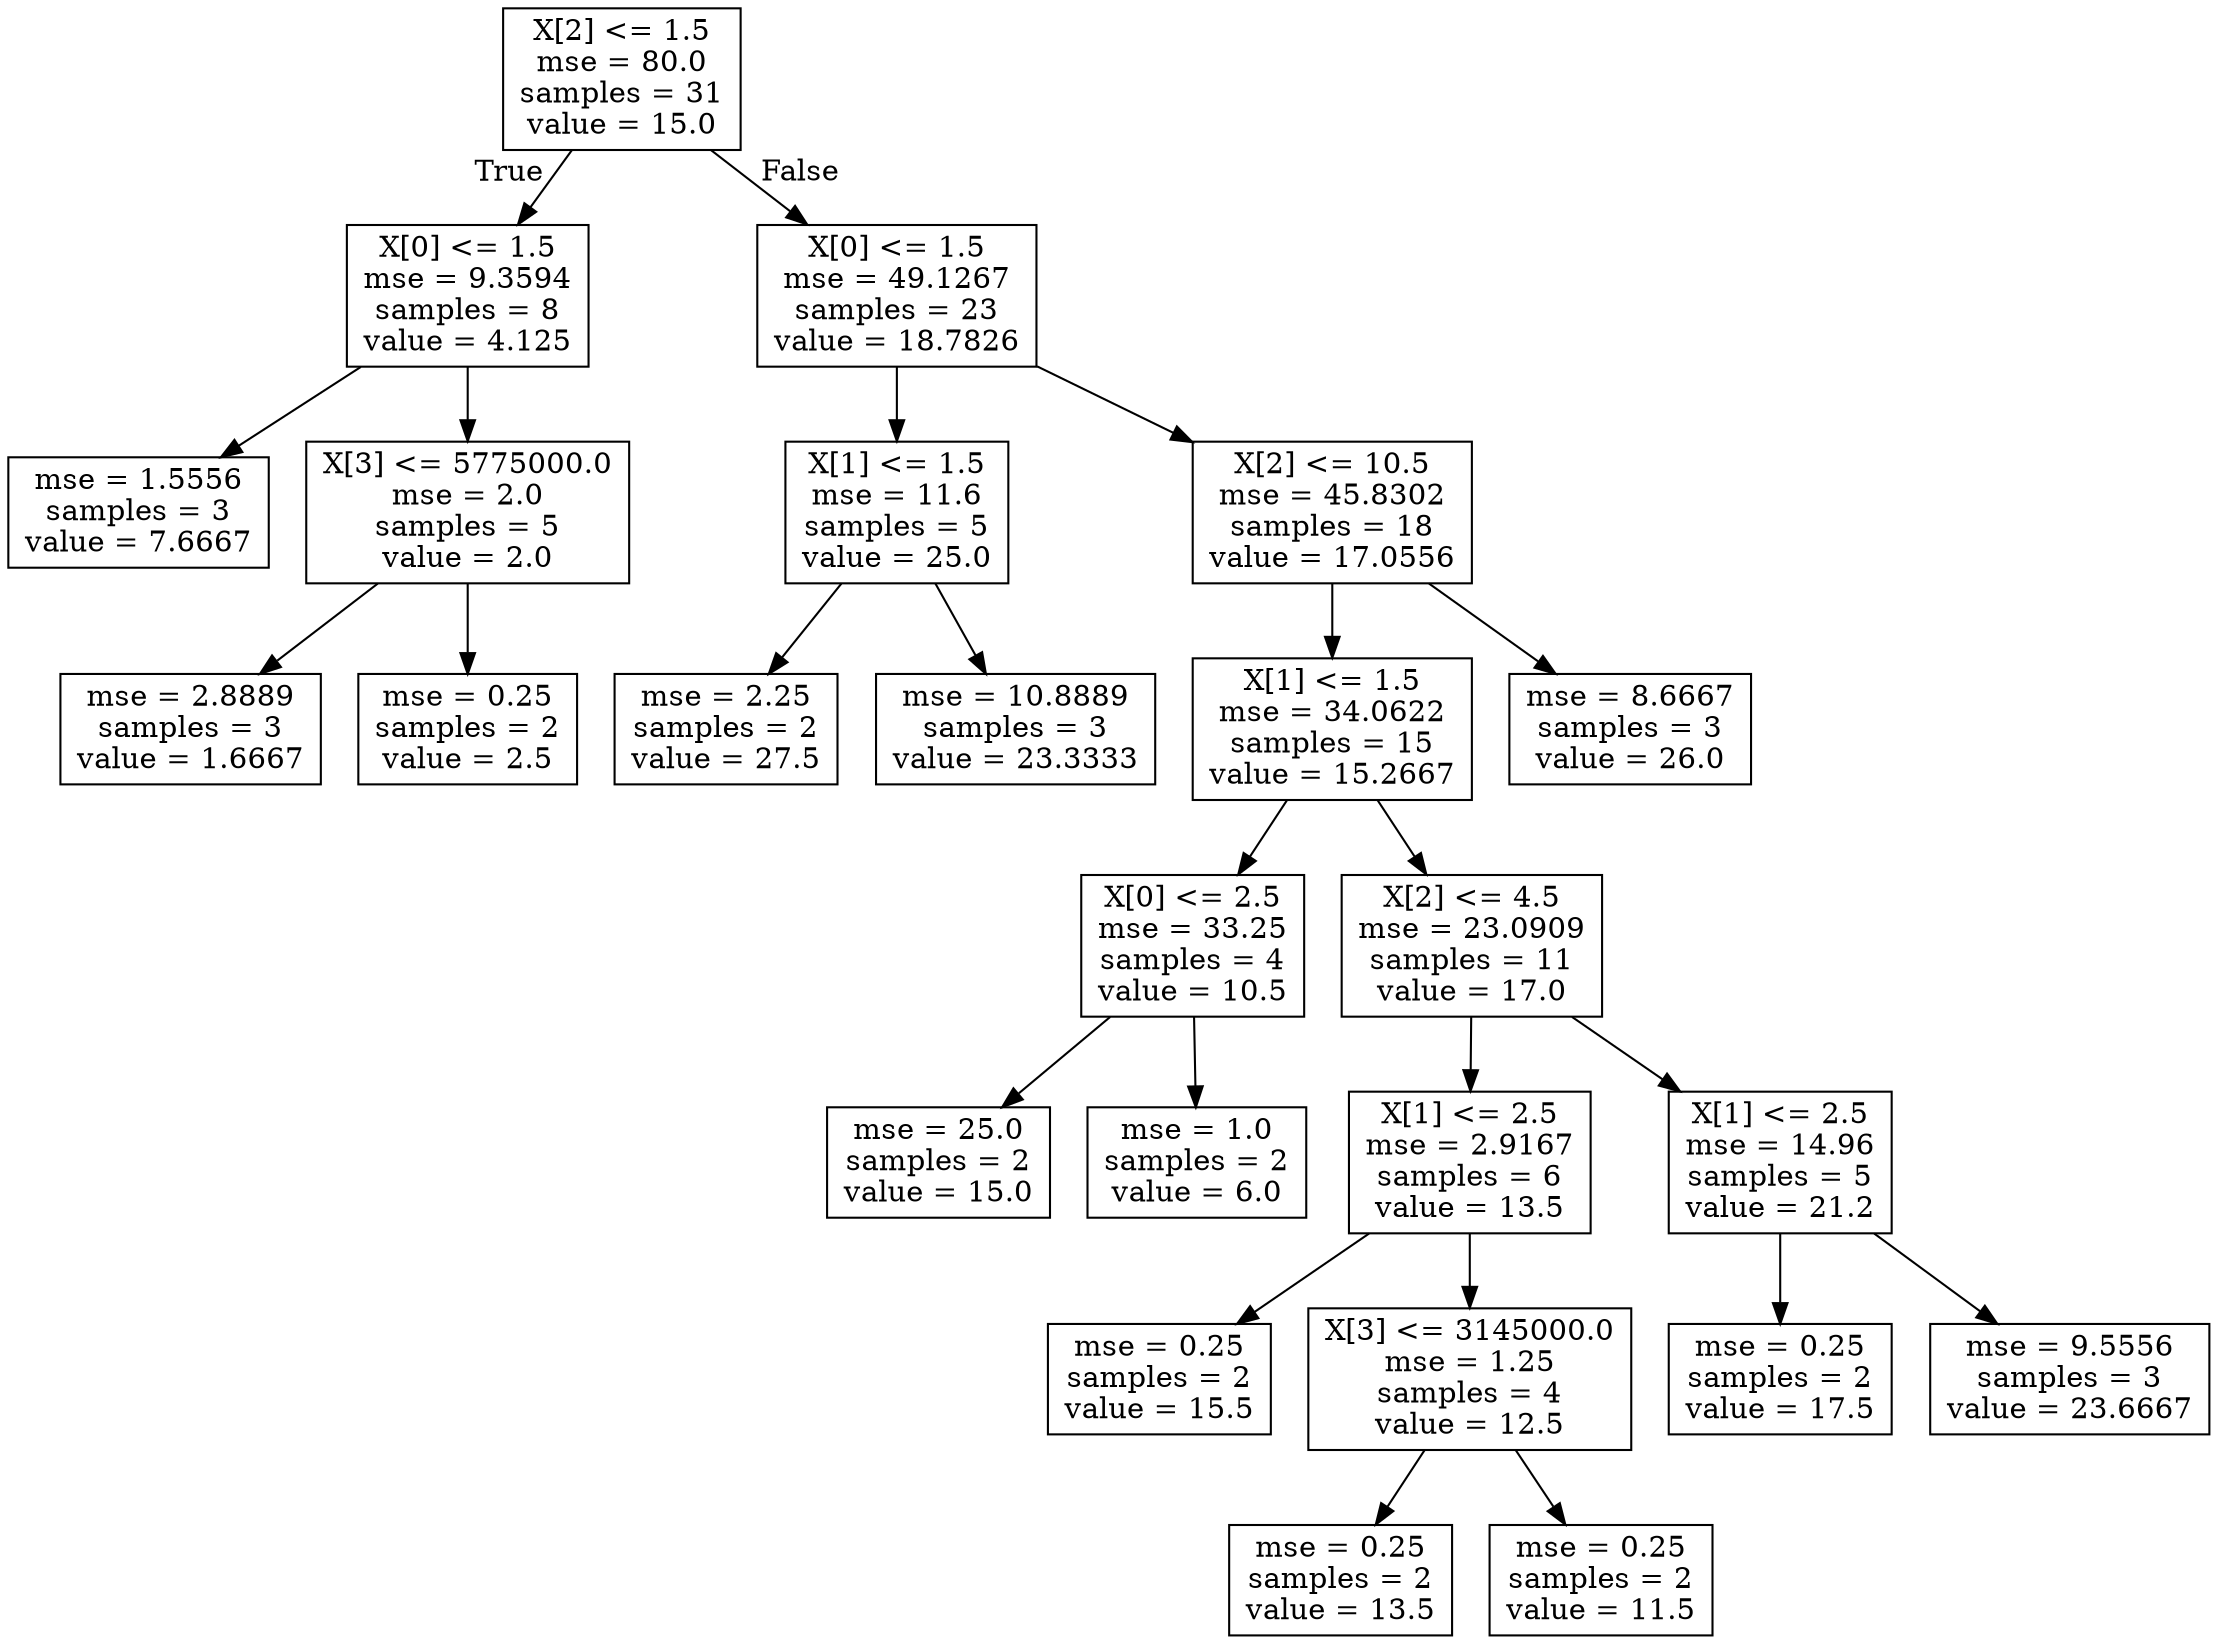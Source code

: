 digraph Tree {
node [shape=box] ;
0 [label="X[2] <= 1.5\nmse = 80.0\nsamples = 31\nvalue = 15.0"] ;
1 [label="X[0] <= 1.5\nmse = 9.3594\nsamples = 8\nvalue = 4.125"] ;
0 -> 1 [labeldistance=2.5, labelangle=45, headlabel="True"] ;
2 [label="mse = 1.5556\nsamples = 3\nvalue = 7.6667"] ;
1 -> 2 ;
3 [label="X[3] <= 5775000.0\nmse = 2.0\nsamples = 5\nvalue = 2.0"] ;
1 -> 3 ;
4 [label="mse = 2.8889\nsamples = 3\nvalue = 1.6667"] ;
3 -> 4 ;
5 [label="mse = 0.25\nsamples = 2\nvalue = 2.5"] ;
3 -> 5 ;
6 [label="X[0] <= 1.5\nmse = 49.1267\nsamples = 23\nvalue = 18.7826"] ;
0 -> 6 [labeldistance=2.5, labelangle=-45, headlabel="False"] ;
7 [label="X[1] <= 1.5\nmse = 11.6\nsamples = 5\nvalue = 25.0"] ;
6 -> 7 ;
8 [label="mse = 2.25\nsamples = 2\nvalue = 27.5"] ;
7 -> 8 ;
9 [label="mse = 10.8889\nsamples = 3\nvalue = 23.3333"] ;
7 -> 9 ;
10 [label="X[2] <= 10.5\nmse = 45.8302\nsamples = 18\nvalue = 17.0556"] ;
6 -> 10 ;
11 [label="X[1] <= 1.5\nmse = 34.0622\nsamples = 15\nvalue = 15.2667"] ;
10 -> 11 ;
12 [label="X[0] <= 2.5\nmse = 33.25\nsamples = 4\nvalue = 10.5"] ;
11 -> 12 ;
13 [label="mse = 25.0\nsamples = 2\nvalue = 15.0"] ;
12 -> 13 ;
14 [label="mse = 1.0\nsamples = 2\nvalue = 6.0"] ;
12 -> 14 ;
15 [label="X[2] <= 4.5\nmse = 23.0909\nsamples = 11\nvalue = 17.0"] ;
11 -> 15 ;
16 [label="X[1] <= 2.5\nmse = 2.9167\nsamples = 6\nvalue = 13.5"] ;
15 -> 16 ;
17 [label="mse = 0.25\nsamples = 2\nvalue = 15.5"] ;
16 -> 17 ;
18 [label="X[3] <= 3145000.0\nmse = 1.25\nsamples = 4\nvalue = 12.5"] ;
16 -> 18 ;
19 [label="mse = 0.25\nsamples = 2\nvalue = 13.5"] ;
18 -> 19 ;
20 [label="mse = 0.25\nsamples = 2\nvalue = 11.5"] ;
18 -> 20 ;
21 [label="X[1] <= 2.5\nmse = 14.96\nsamples = 5\nvalue = 21.2"] ;
15 -> 21 ;
22 [label="mse = 0.25\nsamples = 2\nvalue = 17.5"] ;
21 -> 22 ;
23 [label="mse = 9.5556\nsamples = 3\nvalue = 23.6667"] ;
21 -> 23 ;
24 [label="mse = 8.6667\nsamples = 3\nvalue = 26.0"] ;
10 -> 24 ;
}